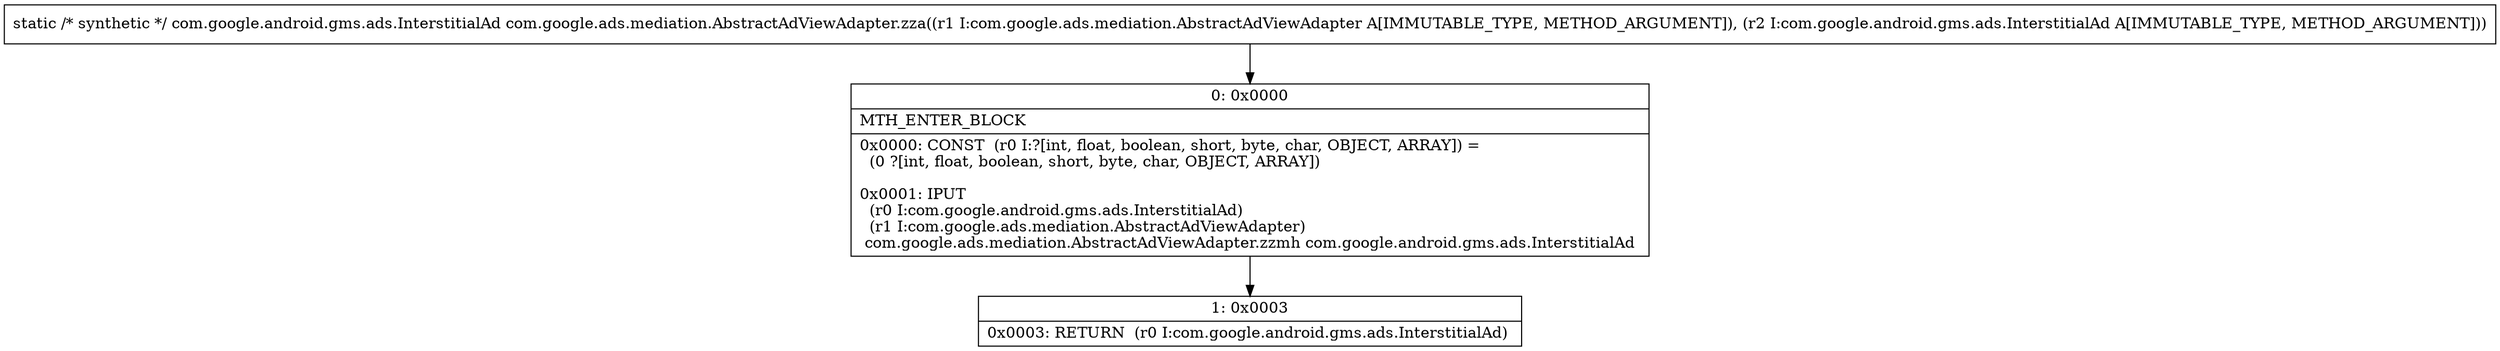 digraph "CFG forcom.google.ads.mediation.AbstractAdViewAdapter.zza(Lcom\/google\/ads\/mediation\/AbstractAdViewAdapter;Lcom\/google\/android\/gms\/ads\/InterstitialAd;)Lcom\/google\/android\/gms\/ads\/InterstitialAd;" {
Node_0 [shape=record,label="{0\:\ 0x0000|MTH_ENTER_BLOCK\l|0x0000: CONST  (r0 I:?[int, float, boolean, short, byte, char, OBJECT, ARRAY]) = \l  (0 ?[int, float, boolean, short, byte, char, OBJECT, ARRAY])\l \l0x0001: IPUT  \l  (r0 I:com.google.android.gms.ads.InterstitialAd)\l  (r1 I:com.google.ads.mediation.AbstractAdViewAdapter)\l com.google.ads.mediation.AbstractAdViewAdapter.zzmh com.google.android.gms.ads.InterstitialAd \l}"];
Node_1 [shape=record,label="{1\:\ 0x0003|0x0003: RETURN  (r0 I:com.google.android.gms.ads.InterstitialAd) \l}"];
MethodNode[shape=record,label="{static \/* synthetic *\/ com.google.android.gms.ads.InterstitialAd com.google.ads.mediation.AbstractAdViewAdapter.zza((r1 I:com.google.ads.mediation.AbstractAdViewAdapter A[IMMUTABLE_TYPE, METHOD_ARGUMENT]), (r2 I:com.google.android.gms.ads.InterstitialAd A[IMMUTABLE_TYPE, METHOD_ARGUMENT])) }"];
MethodNode -> Node_0;
Node_0 -> Node_1;
}

